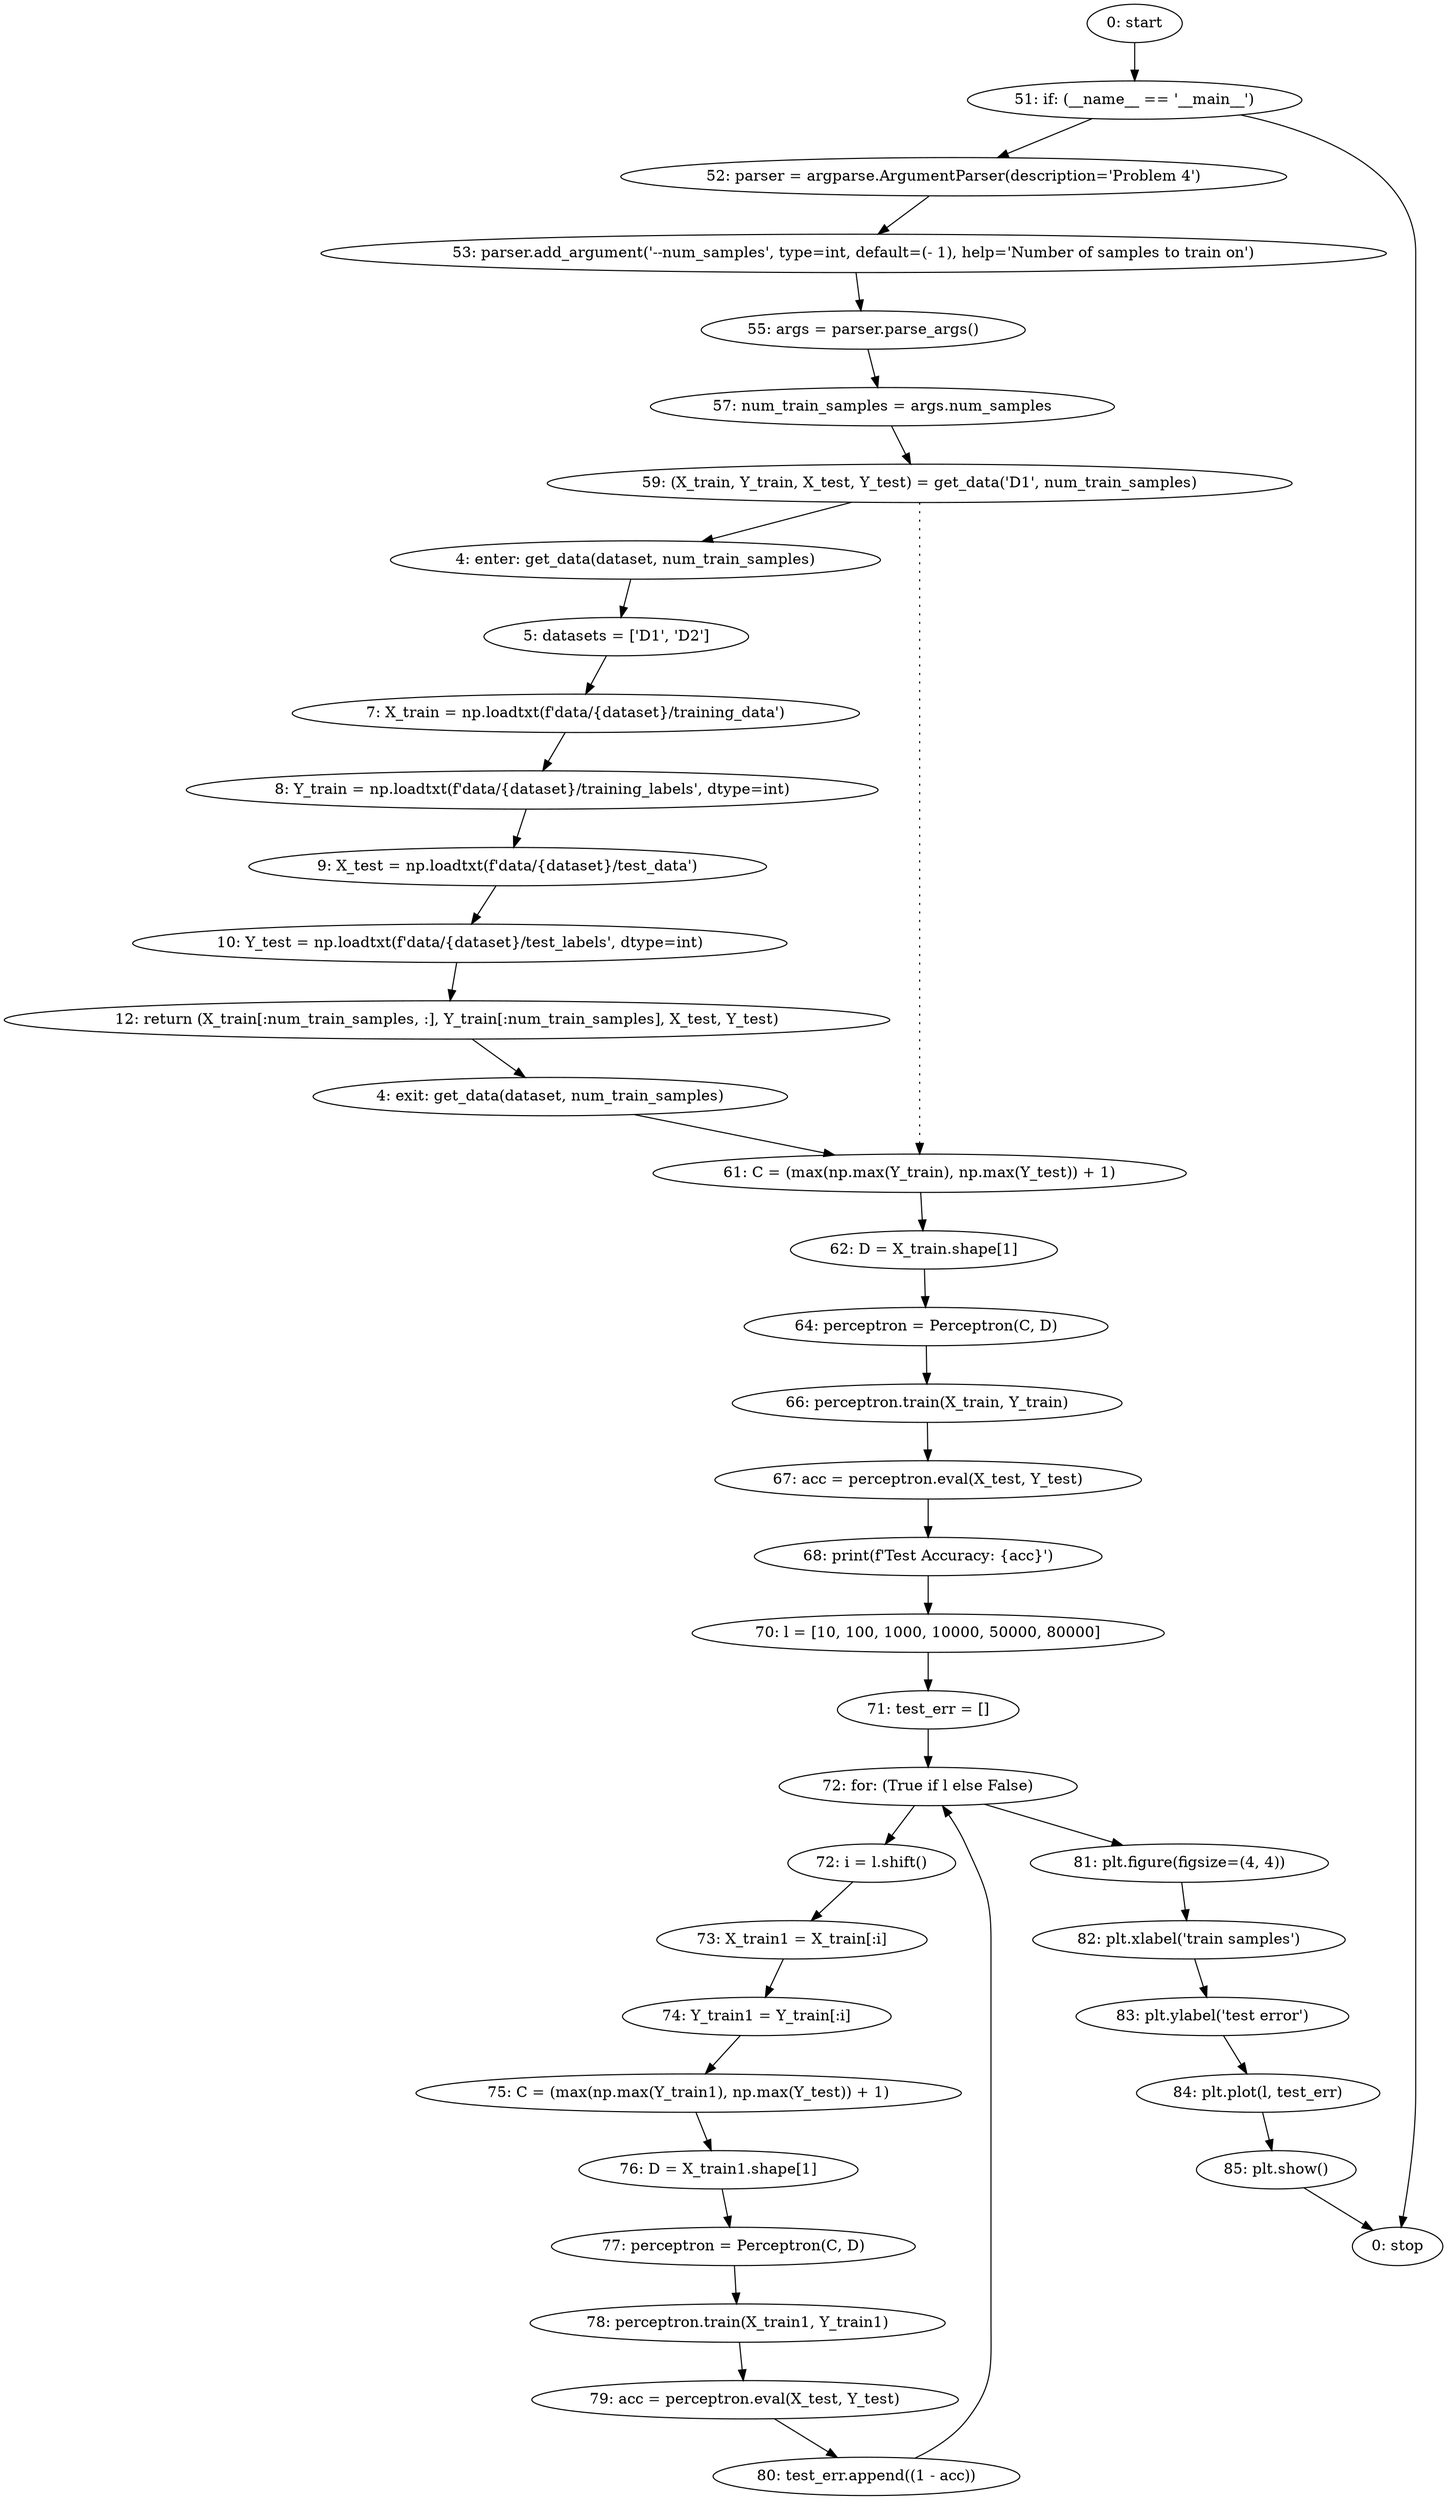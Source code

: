 strict digraph "" {
	node [label="\N"];
	0	 [label="0: start"];
	9	 [label="51: if: (__name__ == '__main__')"];
	0 -> 9;
	10	 [label="52: parser = argparse.ArgumentParser(description='Problem 4')"];
	9 -> 10;
	38	 [label="0: stop"];
	9 -> 38;
	1	 [label="4: enter: get_data(dataset, num_train_samples)"];
	3	 [label="5: datasets = ['D1', 'D2']"];
	1 -> 3;
	4	 [label="7: X_train = np.loadtxt(f'data/{dataset}/training_data')"];
	3 -> 4;
	14	 [label="59: (X_train, Y_train, X_test, Y_test) = get_data('D1', num_train_samples)"];
	14 -> 1;
	15	 [label="61: C = (max(np.max(Y_train), np.max(Y_test)) + 1)"];
	14 -> 15	 [style=dotted,
		weight=100];
	16	 [label="62: D = X_train.shape[1]"];
	15 -> 16;
	2	 [label="4: exit: get_data(dataset, num_train_samples)"];
	2 -> 15;
	8	 [label="12: return (X_train[:num_train_samples, :], Y_train[:num_train_samples], X_test, Y_test)"];
	8 -> 2;
	5	 [label="8: Y_train = np.loadtxt(f'data/{dataset}/training_labels', dtype=int)"];
	4 -> 5;
	6	 [label="9: X_test = np.loadtxt(f'data/{dataset}/test_data')"];
	5 -> 6;
	7	 [label="10: Y_test = np.loadtxt(f'data/{dataset}/test_labels', dtype=int)"];
	6 -> 7;
	7 -> 8;
	11	 [label="53: parser.add_argument('--num_samples', type=int, default=(- 1), help='Number of samples to train on')"];
	10 -> 11;
	12	 [label="55: args = parser.parse_args()"];
	11 -> 12;
	13	 [label="57: num_train_samples = args.num_samples"];
	12 -> 13;
	13 -> 14;
	17	 [label="64: perceptron = Perceptron(C, D)"];
	16 -> 17;
	18	 [label="66: perceptron.train(X_train, Y_train)"];
	17 -> 18;
	19	 [label="67: acc = perceptron.eval(X_test, Y_test)"];
	18 -> 19;
	20	 [label="68: print(f'Test Accuracy: {acc}')"];
	19 -> 20;
	21	 [label="70: l = [10, 100, 1000, 10000, 50000, 80000]"];
	20 -> 21;
	22	 [label="71: test_err = []"];
	21 -> 22;
	23	 [label="72: for: (True if l else False)"];
	22 -> 23;
	24	 [label="72: i = l.shift()"];
	23 -> 24;
	33	 [label="81: plt.figure(figsize=(4, 4))"];
	23 -> 33;
	25	 [label="73: X_train1 = X_train[:i]"];
	24 -> 25;
	34	 [label="82: plt.xlabel('train samples')"];
	33 -> 34;
	32	 [label="80: test_err.append((1 - acc))"];
	32 -> 23;
	26	 [label="74: Y_train1 = Y_train[:i]"];
	25 -> 26;
	27	 [label="75: C = (max(np.max(Y_train1), np.max(Y_test)) + 1)"];
	26 -> 27;
	28	 [label="76: D = X_train1.shape[1]"];
	27 -> 28;
	29	 [label="77: perceptron = Perceptron(C, D)"];
	28 -> 29;
	30	 [label="78: perceptron.train(X_train1, Y_train1)"];
	29 -> 30;
	31	 [label="79: acc = perceptron.eval(X_test, Y_test)"];
	30 -> 31;
	31 -> 32;
	35	 [label="83: plt.ylabel('test error')"];
	34 -> 35;
	36	 [label="84: plt.plot(l, test_err)"];
	35 -> 36;
	37	 [label="85: plt.show()"];
	36 -> 37;
	37 -> 38;
}

